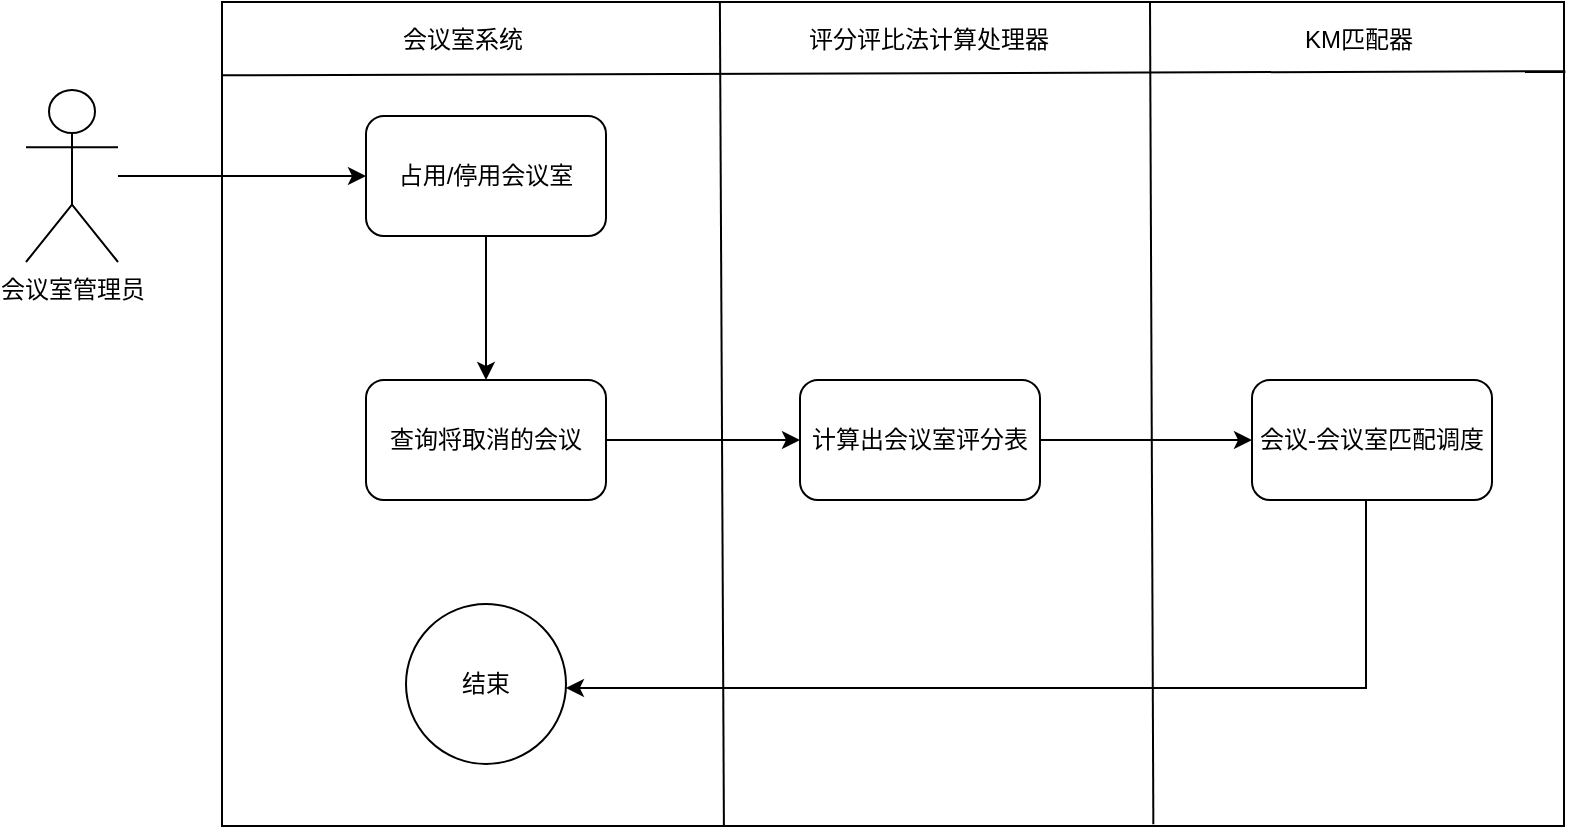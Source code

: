 <mxfile version="19.0.2" type="github">
  <diagram id="mW7sXFlhsNH1YCDSHsh7" name="第 1 页">
    <mxGraphModel dx="1351" dy="529" grid="0" gridSize="10" guides="1" tooltips="1" connect="1" arrows="1" fold="1" page="0" pageScale="1" pageWidth="827" pageHeight="1169" math="0" shadow="0">
      <root>
        <mxCell id="0" />
        <mxCell id="1" parent="0" />
        <mxCell id="p1or3wSUR8h3AQl78pqS-15" value="" style="rounded=0;whiteSpace=wrap;html=1;" vertex="1" parent="1">
          <mxGeometry x="40" y="184" width="671" height="412" as="geometry" />
        </mxCell>
        <mxCell id="p1or3wSUR8h3AQl78pqS-10" style="edgeStyle=orthogonalEdgeStyle;rounded=0;orthogonalLoop=1;jettySize=auto;html=1;" edge="1" parent="1" source="p1or3wSUR8h3AQl78pqS-2" target="p1or3wSUR8h3AQl78pqS-3">
          <mxGeometry relative="1" as="geometry" />
        </mxCell>
        <mxCell id="p1or3wSUR8h3AQl78pqS-2" value="占用/停用会议室" style="rounded=1;whiteSpace=wrap;html=1;" vertex="1" parent="1">
          <mxGeometry x="112" y="241" width="120" height="60" as="geometry" />
        </mxCell>
        <mxCell id="p1or3wSUR8h3AQl78pqS-11" style="edgeStyle=orthogonalEdgeStyle;rounded=0;orthogonalLoop=1;jettySize=auto;html=1;entryX=0;entryY=0.5;entryDx=0;entryDy=0;" edge="1" parent="1" source="p1or3wSUR8h3AQl78pqS-3" target="p1or3wSUR8h3AQl78pqS-4">
          <mxGeometry relative="1" as="geometry" />
        </mxCell>
        <mxCell id="p1or3wSUR8h3AQl78pqS-3" value="查询将取消的会议" style="rounded=1;whiteSpace=wrap;html=1;" vertex="1" parent="1">
          <mxGeometry x="112" y="373" width="120" height="60" as="geometry" />
        </mxCell>
        <mxCell id="p1or3wSUR8h3AQl78pqS-12" style="edgeStyle=orthogonalEdgeStyle;rounded=0;orthogonalLoop=1;jettySize=auto;html=1;" edge="1" parent="1" source="p1or3wSUR8h3AQl78pqS-4" target="p1or3wSUR8h3AQl78pqS-5">
          <mxGeometry relative="1" as="geometry" />
        </mxCell>
        <mxCell id="p1or3wSUR8h3AQl78pqS-4" value="计算出会议室评分表" style="rounded=1;whiteSpace=wrap;html=1;" vertex="1" parent="1">
          <mxGeometry x="329" y="373" width="120" height="60" as="geometry" />
        </mxCell>
        <mxCell id="p1or3wSUR8h3AQl78pqS-14" style="edgeStyle=orthogonalEdgeStyle;rounded=0;orthogonalLoop=1;jettySize=auto;html=1;" edge="1" parent="1" source="p1or3wSUR8h3AQl78pqS-5" target="p1or3wSUR8h3AQl78pqS-7">
          <mxGeometry relative="1" as="geometry">
            <mxPoint x="615" y="614" as="targetPoint" />
            <Array as="points">
              <mxPoint x="612" y="527" />
            </Array>
          </mxGeometry>
        </mxCell>
        <mxCell id="p1or3wSUR8h3AQl78pqS-5" value="会议-会议室匹配调度" style="rounded=1;whiteSpace=wrap;html=1;" vertex="1" parent="1">
          <mxGeometry x="555" y="373" width="120" height="60" as="geometry" />
        </mxCell>
        <mxCell id="p1or3wSUR8h3AQl78pqS-7" value="结束" style="ellipse;whiteSpace=wrap;html=1;aspect=fixed;" vertex="1" parent="1">
          <mxGeometry x="132" y="485" width="80" height="80" as="geometry" />
        </mxCell>
        <mxCell id="p1or3wSUR8h3AQl78pqS-9" style="edgeStyle=orthogonalEdgeStyle;rounded=0;orthogonalLoop=1;jettySize=auto;html=1;" edge="1" parent="1" source="p1or3wSUR8h3AQl78pqS-8" target="p1or3wSUR8h3AQl78pqS-2">
          <mxGeometry relative="1" as="geometry" />
        </mxCell>
        <mxCell id="p1or3wSUR8h3AQl78pqS-8" value="会议室管理员" style="shape=umlActor;verticalLabelPosition=bottom;verticalAlign=top;html=1;outlineConnect=0;" vertex="1" parent="1">
          <mxGeometry x="-58" y="228" width="46" height="86" as="geometry" />
        </mxCell>
        <mxCell id="p1or3wSUR8h3AQl78pqS-16" value="" style="endArrow=none;html=1;rounded=0;exitX=0;exitY=0.089;exitDx=0;exitDy=0;exitPerimeter=0;entryX=1.001;entryY=0.084;entryDx=0;entryDy=0;entryPerimeter=0;" edge="1" parent="1" source="p1or3wSUR8h3AQl78pqS-15" target="p1or3wSUR8h3AQl78pqS-15">
          <mxGeometry width="50" height="50" relative="1" as="geometry">
            <mxPoint x="119" y="251" as="sourcePoint" />
            <mxPoint x="169" y="201" as="targetPoint" />
          </mxGeometry>
        </mxCell>
        <mxCell id="p1or3wSUR8h3AQl78pqS-17" value="" style="endArrow=none;html=1;rounded=0;entryX=0.371;entryY=-0.001;entryDx=0;entryDy=0;entryPerimeter=0;exitX=0.374;exitY=1;exitDx=0;exitDy=0;exitPerimeter=0;" edge="1" parent="1" source="p1or3wSUR8h3AQl78pqS-15" target="p1or3wSUR8h3AQl78pqS-15">
          <mxGeometry width="50" height="50" relative="1" as="geometry">
            <mxPoint x="272" y="319" as="sourcePoint" />
            <mxPoint x="322" y="269" as="targetPoint" />
          </mxGeometry>
        </mxCell>
        <mxCell id="p1or3wSUR8h3AQl78pqS-18" value="" style="endArrow=none;html=1;rounded=0;entryX=0.371;entryY=-0.001;entryDx=0;entryDy=0;entryPerimeter=0;exitX=0.694;exitY=0.998;exitDx=0;exitDy=0;exitPerimeter=0;" edge="1" parent="1" source="p1or3wSUR8h3AQl78pqS-15">
          <mxGeometry width="50" height="50" relative="1" as="geometry">
            <mxPoint x="506" y="592" as="sourcePoint" />
            <mxPoint x="504.001" y="184.003" as="targetPoint" />
          </mxGeometry>
        </mxCell>
        <mxCell id="p1or3wSUR8h3AQl78pqS-19" value="会议室系统" style="text;html=1;strokeColor=none;fillColor=none;align=center;verticalAlign=middle;whiteSpace=wrap;rounded=0;" vertex="1" parent="1">
          <mxGeometry x="98" y="188" width="125" height="30" as="geometry" />
        </mxCell>
        <mxCell id="p1or3wSUR8h3AQl78pqS-20" value="评分评比法计算处理器" style="text;html=1;strokeColor=none;fillColor=none;align=center;verticalAlign=middle;whiteSpace=wrap;rounded=0;" vertex="1" parent="1">
          <mxGeometry x="331" y="188" width="125" height="30" as="geometry" />
        </mxCell>
        <mxCell id="p1or3wSUR8h3AQl78pqS-21" value="KM匹配器" style="text;html=1;strokeColor=none;fillColor=none;align=center;verticalAlign=middle;whiteSpace=wrap;rounded=0;" vertex="1" parent="1">
          <mxGeometry x="546" y="188" width="125" height="30" as="geometry" />
        </mxCell>
      </root>
    </mxGraphModel>
  </diagram>
</mxfile>
